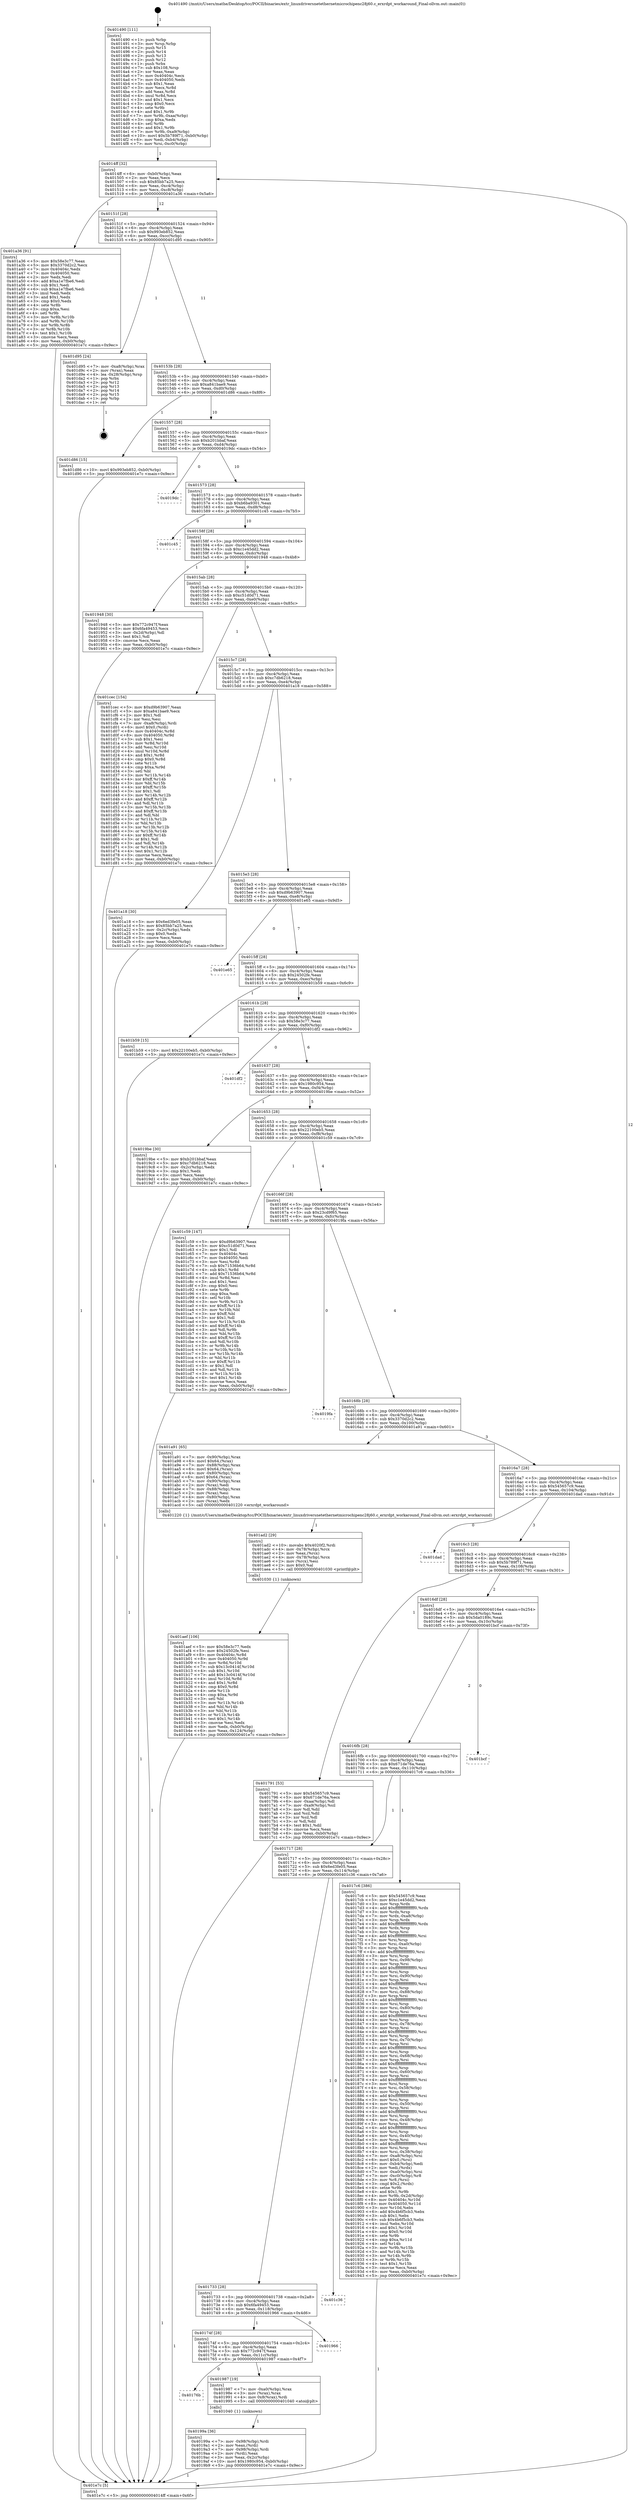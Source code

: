 digraph "0x401490" {
  label = "0x401490 (/mnt/c/Users/mathe/Desktop/tcc/POCII/binaries/extr_linuxdriversnetethernetmicrochipenc28j60.c_erxrdpt_workaround_Final-ollvm.out::main(0))"
  labelloc = "t"
  node[shape=record]

  Entry [label="",width=0.3,height=0.3,shape=circle,fillcolor=black,style=filled]
  "0x4014ff" [label="{
     0x4014ff [32]\l
     | [instrs]\l
     &nbsp;&nbsp;0x4014ff \<+6\>: mov -0xb0(%rbp),%eax\l
     &nbsp;&nbsp;0x401505 \<+2\>: mov %eax,%ecx\l
     &nbsp;&nbsp;0x401507 \<+6\>: sub $0x85bb7a25,%ecx\l
     &nbsp;&nbsp;0x40150d \<+6\>: mov %eax,-0xc4(%rbp)\l
     &nbsp;&nbsp;0x401513 \<+6\>: mov %ecx,-0xc8(%rbp)\l
     &nbsp;&nbsp;0x401519 \<+6\>: je 0000000000401a36 \<main+0x5a6\>\l
  }"]
  "0x401a36" [label="{
     0x401a36 [91]\l
     | [instrs]\l
     &nbsp;&nbsp;0x401a36 \<+5\>: mov $0x58e3c77,%eax\l
     &nbsp;&nbsp;0x401a3b \<+5\>: mov $0x3370d2c2,%ecx\l
     &nbsp;&nbsp;0x401a40 \<+7\>: mov 0x40404c,%edx\l
     &nbsp;&nbsp;0x401a47 \<+7\>: mov 0x404050,%esi\l
     &nbsp;&nbsp;0x401a4e \<+2\>: mov %edx,%edi\l
     &nbsp;&nbsp;0x401a50 \<+6\>: add $0xa1e7fbe6,%edi\l
     &nbsp;&nbsp;0x401a56 \<+3\>: sub $0x1,%edi\l
     &nbsp;&nbsp;0x401a59 \<+6\>: sub $0xa1e7fbe6,%edi\l
     &nbsp;&nbsp;0x401a5f \<+3\>: imul %edi,%edx\l
     &nbsp;&nbsp;0x401a62 \<+3\>: and $0x1,%edx\l
     &nbsp;&nbsp;0x401a65 \<+3\>: cmp $0x0,%edx\l
     &nbsp;&nbsp;0x401a68 \<+4\>: sete %r8b\l
     &nbsp;&nbsp;0x401a6c \<+3\>: cmp $0xa,%esi\l
     &nbsp;&nbsp;0x401a6f \<+4\>: setl %r9b\l
     &nbsp;&nbsp;0x401a73 \<+3\>: mov %r8b,%r10b\l
     &nbsp;&nbsp;0x401a76 \<+3\>: and %r9b,%r10b\l
     &nbsp;&nbsp;0x401a79 \<+3\>: xor %r9b,%r8b\l
     &nbsp;&nbsp;0x401a7c \<+3\>: or %r8b,%r10b\l
     &nbsp;&nbsp;0x401a7f \<+4\>: test $0x1,%r10b\l
     &nbsp;&nbsp;0x401a83 \<+3\>: cmovne %ecx,%eax\l
     &nbsp;&nbsp;0x401a86 \<+6\>: mov %eax,-0xb0(%rbp)\l
     &nbsp;&nbsp;0x401a8c \<+5\>: jmp 0000000000401e7c \<main+0x9ec\>\l
  }"]
  "0x40151f" [label="{
     0x40151f [28]\l
     | [instrs]\l
     &nbsp;&nbsp;0x40151f \<+5\>: jmp 0000000000401524 \<main+0x94\>\l
     &nbsp;&nbsp;0x401524 \<+6\>: mov -0xc4(%rbp),%eax\l
     &nbsp;&nbsp;0x40152a \<+5\>: sub $0x993eb852,%eax\l
     &nbsp;&nbsp;0x40152f \<+6\>: mov %eax,-0xcc(%rbp)\l
     &nbsp;&nbsp;0x401535 \<+6\>: je 0000000000401d95 \<main+0x905\>\l
  }"]
  Exit [label="",width=0.3,height=0.3,shape=circle,fillcolor=black,style=filled,peripheries=2]
  "0x401d95" [label="{
     0x401d95 [24]\l
     | [instrs]\l
     &nbsp;&nbsp;0x401d95 \<+7\>: mov -0xa8(%rbp),%rax\l
     &nbsp;&nbsp;0x401d9c \<+2\>: mov (%rax),%eax\l
     &nbsp;&nbsp;0x401d9e \<+4\>: lea -0x28(%rbp),%rsp\l
     &nbsp;&nbsp;0x401da2 \<+1\>: pop %rbx\l
     &nbsp;&nbsp;0x401da3 \<+2\>: pop %r12\l
     &nbsp;&nbsp;0x401da5 \<+2\>: pop %r13\l
     &nbsp;&nbsp;0x401da7 \<+2\>: pop %r14\l
     &nbsp;&nbsp;0x401da9 \<+2\>: pop %r15\l
     &nbsp;&nbsp;0x401dab \<+1\>: pop %rbp\l
     &nbsp;&nbsp;0x401dac \<+1\>: ret\l
  }"]
  "0x40153b" [label="{
     0x40153b [28]\l
     | [instrs]\l
     &nbsp;&nbsp;0x40153b \<+5\>: jmp 0000000000401540 \<main+0xb0\>\l
     &nbsp;&nbsp;0x401540 \<+6\>: mov -0xc4(%rbp),%eax\l
     &nbsp;&nbsp;0x401546 \<+5\>: sub $0xa841bae9,%eax\l
     &nbsp;&nbsp;0x40154b \<+6\>: mov %eax,-0xd0(%rbp)\l
     &nbsp;&nbsp;0x401551 \<+6\>: je 0000000000401d86 \<main+0x8f6\>\l
  }"]
  "0x401aef" [label="{
     0x401aef [106]\l
     | [instrs]\l
     &nbsp;&nbsp;0x401aef \<+5\>: mov $0x58e3c77,%edx\l
     &nbsp;&nbsp;0x401af4 \<+5\>: mov $0x24502fe,%esi\l
     &nbsp;&nbsp;0x401af9 \<+8\>: mov 0x40404c,%r8d\l
     &nbsp;&nbsp;0x401b01 \<+8\>: mov 0x404050,%r9d\l
     &nbsp;&nbsp;0x401b09 \<+3\>: mov %r8d,%r10d\l
     &nbsp;&nbsp;0x401b0c \<+7\>: sub $0x13c0414f,%r10d\l
     &nbsp;&nbsp;0x401b13 \<+4\>: sub $0x1,%r10d\l
     &nbsp;&nbsp;0x401b17 \<+7\>: add $0x13c0414f,%r10d\l
     &nbsp;&nbsp;0x401b1e \<+4\>: imul %r10d,%r8d\l
     &nbsp;&nbsp;0x401b22 \<+4\>: and $0x1,%r8d\l
     &nbsp;&nbsp;0x401b26 \<+4\>: cmp $0x0,%r8d\l
     &nbsp;&nbsp;0x401b2a \<+4\>: sete %r11b\l
     &nbsp;&nbsp;0x401b2e \<+4\>: cmp $0xa,%r9d\l
     &nbsp;&nbsp;0x401b32 \<+3\>: setl %bl\l
     &nbsp;&nbsp;0x401b35 \<+3\>: mov %r11b,%r14b\l
     &nbsp;&nbsp;0x401b38 \<+3\>: and %bl,%r14b\l
     &nbsp;&nbsp;0x401b3b \<+3\>: xor %bl,%r11b\l
     &nbsp;&nbsp;0x401b3e \<+3\>: or %r11b,%r14b\l
     &nbsp;&nbsp;0x401b41 \<+4\>: test $0x1,%r14b\l
     &nbsp;&nbsp;0x401b45 \<+3\>: cmovne %esi,%edx\l
     &nbsp;&nbsp;0x401b48 \<+6\>: mov %edx,-0xb0(%rbp)\l
     &nbsp;&nbsp;0x401b4e \<+6\>: mov %eax,-0x124(%rbp)\l
     &nbsp;&nbsp;0x401b54 \<+5\>: jmp 0000000000401e7c \<main+0x9ec\>\l
  }"]
  "0x401d86" [label="{
     0x401d86 [15]\l
     | [instrs]\l
     &nbsp;&nbsp;0x401d86 \<+10\>: movl $0x993eb852,-0xb0(%rbp)\l
     &nbsp;&nbsp;0x401d90 \<+5\>: jmp 0000000000401e7c \<main+0x9ec\>\l
  }"]
  "0x401557" [label="{
     0x401557 [28]\l
     | [instrs]\l
     &nbsp;&nbsp;0x401557 \<+5\>: jmp 000000000040155c \<main+0xcc\>\l
     &nbsp;&nbsp;0x40155c \<+6\>: mov -0xc4(%rbp),%eax\l
     &nbsp;&nbsp;0x401562 \<+5\>: sub $0xb201bbaf,%eax\l
     &nbsp;&nbsp;0x401567 \<+6\>: mov %eax,-0xd4(%rbp)\l
     &nbsp;&nbsp;0x40156d \<+6\>: je 00000000004019dc \<main+0x54c\>\l
  }"]
  "0x401ad2" [label="{
     0x401ad2 [29]\l
     | [instrs]\l
     &nbsp;&nbsp;0x401ad2 \<+10\>: movabs $0x4020f2,%rdi\l
     &nbsp;&nbsp;0x401adc \<+4\>: mov -0x78(%rbp),%rcx\l
     &nbsp;&nbsp;0x401ae0 \<+2\>: mov %eax,(%rcx)\l
     &nbsp;&nbsp;0x401ae2 \<+4\>: mov -0x78(%rbp),%rcx\l
     &nbsp;&nbsp;0x401ae6 \<+2\>: mov (%rcx),%esi\l
     &nbsp;&nbsp;0x401ae8 \<+2\>: mov $0x0,%al\l
     &nbsp;&nbsp;0x401aea \<+5\>: call 0000000000401030 \<printf@plt\>\l
     | [calls]\l
     &nbsp;&nbsp;0x401030 \{1\} (unknown)\l
  }"]
  "0x4019dc" [label="{
     0x4019dc\l
  }", style=dashed]
  "0x401573" [label="{
     0x401573 [28]\l
     | [instrs]\l
     &nbsp;&nbsp;0x401573 \<+5\>: jmp 0000000000401578 \<main+0xe8\>\l
     &nbsp;&nbsp;0x401578 \<+6\>: mov -0xc4(%rbp),%eax\l
     &nbsp;&nbsp;0x40157e \<+5\>: sub $0xb6ba9301,%eax\l
     &nbsp;&nbsp;0x401583 \<+6\>: mov %eax,-0xd8(%rbp)\l
     &nbsp;&nbsp;0x401589 \<+6\>: je 0000000000401c45 \<main+0x7b5\>\l
  }"]
  "0x40199a" [label="{
     0x40199a [36]\l
     | [instrs]\l
     &nbsp;&nbsp;0x40199a \<+7\>: mov -0x98(%rbp),%rdi\l
     &nbsp;&nbsp;0x4019a1 \<+2\>: mov %eax,(%rdi)\l
     &nbsp;&nbsp;0x4019a3 \<+7\>: mov -0x98(%rbp),%rdi\l
     &nbsp;&nbsp;0x4019aa \<+2\>: mov (%rdi),%eax\l
     &nbsp;&nbsp;0x4019ac \<+3\>: mov %eax,-0x2c(%rbp)\l
     &nbsp;&nbsp;0x4019af \<+10\>: movl $0x1980c954,-0xb0(%rbp)\l
     &nbsp;&nbsp;0x4019b9 \<+5\>: jmp 0000000000401e7c \<main+0x9ec\>\l
  }"]
  "0x401c45" [label="{
     0x401c45\l
  }", style=dashed]
  "0x40158f" [label="{
     0x40158f [28]\l
     | [instrs]\l
     &nbsp;&nbsp;0x40158f \<+5\>: jmp 0000000000401594 \<main+0x104\>\l
     &nbsp;&nbsp;0x401594 \<+6\>: mov -0xc4(%rbp),%eax\l
     &nbsp;&nbsp;0x40159a \<+5\>: sub $0xc1e45dd2,%eax\l
     &nbsp;&nbsp;0x40159f \<+6\>: mov %eax,-0xdc(%rbp)\l
     &nbsp;&nbsp;0x4015a5 \<+6\>: je 0000000000401948 \<main+0x4b8\>\l
  }"]
  "0x40176b" [label="{
     0x40176b\l
  }", style=dashed]
  "0x401948" [label="{
     0x401948 [30]\l
     | [instrs]\l
     &nbsp;&nbsp;0x401948 \<+5\>: mov $0x772c947f,%eax\l
     &nbsp;&nbsp;0x40194d \<+5\>: mov $0x6fa49453,%ecx\l
     &nbsp;&nbsp;0x401952 \<+3\>: mov -0x2d(%rbp),%dl\l
     &nbsp;&nbsp;0x401955 \<+3\>: test $0x1,%dl\l
     &nbsp;&nbsp;0x401958 \<+3\>: cmovne %ecx,%eax\l
     &nbsp;&nbsp;0x40195b \<+6\>: mov %eax,-0xb0(%rbp)\l
     &nbsp;&nbsp;0x401961 \<+5\>: jmp 0000000000401e7c \<main+0x9ec\>\l
  }"]
  "0x4015ab" [label="{
     0x4015ab [28]\l
     | [instrs]\l
     &nbsp;&nbsp;0x4015ab \<+5\>: jmp 00000000004015b0 \<main+0x120\>\l
     &nbsp;&nbsp;0x4015b0 \<+6\>: mov -0xc4(%rbp),%eax\l
     &nbsp;&nbsp;0x4015b6 \<+5\>: sub $0xc51d0d71,%eax\l
     &nbsp;&nbsp;0x4015bb \<+6\>: mov %eax,-0xe0(%rbp)\l
     &nbsp;&nbsp;0x4015c1 \<+6\>: je 0000000000401cec \<main+0x85c\>\l
  }"]
  "0x401987" [label="{
     0x401987 [19]\l
     | [instrs]\l
     &nbsp;&nbsp;0x401987 \<+7\>: mov -0xa0(%rbp),%rax\l
     &nbsp;&nbsp;0x40198e \<+3\>: mov (%rax),%rax\l
     &nbsp;&nbsp;0x401991 \<+4\>: mov 0x8(%rax),%rdi\l
     &nbsp;&nbsp;0x401995 \<+5\>: call 0000000000401040 \<atoi@plt\>\l
     | [calls]\l
     &nbsp;&nbsp;0x401040 \{1\} (unknown)\l
  }"]
  "0x401cec" [label="{
     0x401cec [154]\l
     | [instrs]\l
     &nbsp;&nbsp;0x401cec \<+5\>: mov $0xd9b63907,%eax\l
     &nbsp;&nbsp;0x401cf1 \<+5\>: mov $0xa841bae9,%ecx\l
     &nbsp;&nbsp;0x401cf6 \<+2\>: mov $0x1,%dl\l
     &nbsp;&nbsp;0x401cf8 \<+2\>: xor %esi,%esi\l
     &nbsp;&nbsp;0x401cfa \<+7\>: mov -0xa8(%rbp),%rdi\l
     &nbsp;&nbsp;0x401d01 \<+6\>: movl $0x0,(%rdi)\l
     &nbsp;&nbsp;0x401d07 \<+8\>: mov 0x40404c,%r8d\l
     &nbsp;&nbsp;0x401d0f \<+8\>: mov 0x404050,%r9d\l
     &nbsp;&nbsp;0x401d17 \<+3\>: sub $0x1,%esi\l
     &nbsp;&nbsp;0x401d1a \<+3\>: mov %r8d,%r10d\l
     &nbsp;&nbsp;0x401d1d \<+3\>: add %esi,%r10d\l
     &nbsp;&nbsp;0x401d20 \<+4\>: imul %r10d,%r8d\l
     &nbsp;&nbsp;0x401d24 \<+4\>: and $0x1,%r8d\l
     &nbsp;&nbsp;0x401d28 \<+4\>: cmp $0x0,%r8d\l
     &nbsp;&nbsp;0x401d2c \<+4\>: sete %r11b\l
     &nbsp;&nbsp;0x401d30 \<+4\>: cmp $0xa,%r9d\l
     &nbsp;&nbsp;0x401d34 \<+3\>: setl %bl\l
     &nbsp;&nbsp;0x401d37 \<+3\>: mov %r11b,%r14b\l
     &nbsp;&nbsp;0x401d3a \<+4\>: xor $0xff,%r14b\l
     &nbsp;&nbsp;0x401d3e \<+3\>: mov %bl,%r15b\l
     &nbsp;&nbsp;0x401d41 \<+4\>: xor $0xff,%r15b\l
     &nbsp;&nbsp;0x401d45 \<+3\>: xor $0x1,%dl\l
     &nbsp;&nbsp;0x401d48 \<+3\>: mov %r14b,%r12b\l
     &nbsp;&nbsp;0x401d4b \<+4\>: and $0xff,%r12b\l
     &nbsp;&nbsp;0x401d4f \<+3\>: and %dl,%r11b\l
     &nbsp;&nbsp;0x401d52 \<+3\>: mov %r15b,%r13b\l
     &nbsp;&nbsp;0x401d55 \<+4\>: and $0xff,%r13b\l
     &nbsp;&nbsp;0x401d59 \<+2\>: and %dl,%bl\l
     &nbsp;&nbsp;0x401d5b \<+3\>: or %r11b,%r12b\l
     &nbsp;&nbsp;0x401d5e \<+3\>: or %bl,%r13b\l
     &nbsp;&nbsp;0x401d61 \<+3\>: xor %r13b,%r12b\l
     &nbsp;&nbsp;0x401d64 \<+3\>: or %r15b,%r14b\l
     &nbsp;&nbsp;0x401d67 \<+4\>: xor $0xff,%r14b\l
     &nbsp;&nbsp;0x401d6b \<+3\>: or $0x1,%dl\l
     &nbsp;&nbsp;0x401d6e \<+3\>: and %dl,%r14b\l
     &nbsp;&nbsp;0x401d71 \<+3\>: or %r14b,%r12b\l
     &nbsp;&nbsp;0x401d74 \<+4\>: test $0x1,%r12b\l
     &nbsp;&nbsp;0x401d78 \<+3\>: cmovne %ecx,%eax\l
     &nbsp;&nbsp;0x401d7b \<+6\>: mov %eax,-0xb0(%rbp)\l
     &nbsp;&nbsp;0x401d81 \<+5\>: jmp 0000000000401e7c \<main+0x9ec\>\l
  }"]
  "0x4015c7" [label="{
     0x4015c7 [28]\l
     | [instrs]\l
     &nbsp;&nbsp;0x4015c7 \<+5\>: jmp 00000000004015cc \<main+0x13c\>\l
     &nbsp;&nbsp;0x4015cc \<+6\>: mov -0xc4(%rbp),%eax\l
     &nbsp;&nbsp;0x4015d2 \<+5\>: sub $0xc7db6218,%eax\l
     &nbsp;&nbsp;0x4015d7 \<+6\>: mov %eax,-0xe4(%rbp)\l
     &nbsp;&nbsp;0x4015dd \<+6\>: je 0000000000401a18 \<main+0x588\>\l
  }"]
  "0x40174f" [label="{
     0x40174f [28]\l
     | [instrs]\l
     &nbsp;&nbsp;0x40174f \<+5\>: jmp 0000000000401754 \<main+0x2c4\>\l
     &nbsp;&nbsp;0x401754 \<+6\>: mov -0xc4(%rbp),%eax\l
     &nbsp;&nbsp;0x40175a \<+5\>: sub $0x772c947f,%eax\l
     &nbsp;&nbsp;0x40175f \<+6\>: mov %eax,-0x11c(%rbp)\l
     &nbsp;&nbsp;0x401765 \<+6\>: je 0000000000401987 \<main+0x4f7\>\l
  }"]
  "0x401a18" [label="{
     0x401a18 [30]\l
     | [instrs]\l
     &nbsp;&nbsp;0x401a18 \<+5\>: mov $0x6ed3fe05,%eax\l
     &nbsp;&nbsp;0x401a1d \<+5\>: mov $0x85bb7a25,%ecx\l
     &nbsp;&nbsp;0x401a22 \<+3\>: mov -0x2c(%rbp),%edx\l
     &nbsp;&nbsp;0x401a25 \<+3\>: cmp $0x0,%edx\l
     &nbsp;&nbsp;0x401a28 \<+3\>: cmove %ecx,%eax\l
     &nbsp;&nbsp;0x401a2b \<+6\>: mov %eax,-0xb0(%rbp)\l
     &nbsp;&nbsp;0x401a31 \<+5\>: jmp 0000000000401e7c \<main+0x9ec\>\l
  }"]
  "0x4015e3" [label="{
     0x4015e3 [28]\l
     | [instrs]\l
     &nbsp;&nbsp;0x4015e3 \<+5\>: jmp 00000000004015e8 \<main+0x158\>\l
     &nbsp;&nbsp;0x4015e8 \<+6\>: mov -0xc4(%rbp),%eax\l
     &nbsp;&nbsp;0x4015ee \<+5\>: sub $0xd9b63907,%eax\l
     &nbsp;&nbsp;0x4015f3 \<+6\>: mov %eax,-0xe8(%rbp)\l
     &nbsp;&nbsp;0x4015f9 \<+6\>: je 0000000000401e65 \<main+0x9d5\>\l
  }"]
  "0x401966" [label="{
     0x401966\l
  }", style=dashed]
  "0x401e65" [label="{
     0x401e65\l
  }", style=dashed]
  "0x4015ff" [label="{
     0x4015ff [28]\l
     | [instrs]\l
     &nbsp;&nbsp;0x4015ff \<+5\>: jmp 0000000000401604 \<main+0x174\>\l
     &nbsp;&nbsp;0x401604 \<+6\>: mov -0xc4(%rbp),%eax\l
     &nbsp;&nbsp;0x40160a \<+5\>: sub $0x24502fe,%eax\l
     &nbsp;&nbsp;0x40160f \<+6\>: mov %eax,-0xec(%rbp)\l
     &nbsp;&nbsp;0x401615 \<+6\>: je 0000000000401b59 \<main+0x6c9\>\l
  }"]
  "0x401733" [label="{
     0x401733 [28]\l
     | [instrs]\l
     &nbsp;&nbsp;0x401733 \<+5\>: jmp 0000000000401738 \<main+0x2a8\>\l
     &nbsp;&nbsp;0x401738 \<+6\>: mov -0xc4(%rbp),%eax\l
     &nbsp;&nbsp;0x40173e \<+5\>: sub $0x6fa49453,%eax\l
     &nbsp;&nbsp;0x401743 \<+6\>: mov %eax,-0x118(%rbp)\l
     &nbsp;&nbsp;0x401749 \<+6\>: je 0000000000401966 \<main+0x4d6\>\l
  }"]
  "0x401b59" [label="{
     0x401b59 [15]\l
     | [instrs]\l
     &nbsp;&nbsp;0x401b59 \<+10\>: movl $0x22100eb5,-0xb0(%rbp)\l
     &nbsp;&nbsp;0x401b63 \<+5\>: jmp 0000000000401e7c \<main+0x9ec\>\l
  }"]
  "0x40161b" [label="{
     0x40161b [28]\l
     | [instrs]\l
     &nbsp;&nbsp;0x40161b \<+5\>: jmp 0000000000401620 \<main+0x190\>\l
     &nbsp;&nbsp;0x401620 \<+6\>: mov -0xc4(%rbp),%eax\l
     &nbsp;&nbsp;0x401626 \<+5\>: sub $0x58e3c77,%eax\l
     &nbsp;&nbsp;0x40162b \<+6\>: mov %eax,-0xf0(%rbp)\l
     &nbsp;&nbsp;0x401631 \<+6\>: je 0000000000401df2 \<main+0x962\>\l
  }"]
  "0x401c36" [label="{
     0x401c36\l
  }", style=dashed]
  "0x401df2" [label="{
     0x401df2\l
  }", style=dashed]
  "0x401637" [label="{
     0x401637 [28]\l
     | [instrs]\l
     &nbsp;&nbsp;0x401637 \<+5\>: jmp 000000000040163c \<main+0x1ac\>\l
     &nbsp;&nbsp;0x40163c \<+6\>: mov -0xc4(%rbp),%eax\l
     &nbsp;&nbsp;0x401642 \<+5\>: sub $0x1980c954,%eax\l
     &nbsp;&nbsp;0x401647 \<+6\>: mov %eax,-0xf4(%rbp)\l
     &nbsp;&nbsp;0x40164d \<+6\>: je 00000000004019be \<main+0x52e\>\l
  }"]
  "0x401717" [label="{
     0x401717 [28]\l
     | [instrs]\l
     &nbsp;&nbsp;0x401717 \<+5\>: jmp 000000000040171c \<main+0x28c\>\l
     &nbsp;&nbsp;0x40171c \<+6\>: mov -0xc4(%rbp),%eax\l
     &nbsp;&nbsp;0x401722 \<+5\>: sub $0x6ed3fe05,%eax\l
     &nbsp;&nbsp;0x401727 \<+6\>: mov %eax,-0x114(%rbp)\l
     &nbsp;&nbsp;0x40172d \<+6\>: je 0000000000401c36 \<main+0x7a6\>\l
  }"]
  "0x4019be" [label="{
     0x4019be [30]\l
     | [instrs]\l
     &nbsp;&nbsp;0x4019be \<+5\>: mov $0xb201bbaf,%eax\l
     &nbsp;&nbsp;0x4019c3 \<+5\>: mov $0xc7db6218,%ecx\l
     &nbsp;&nbsp;0x4019c8 \<+3\>: mov -0x2c(%rbp),%edx\l
     &nbsp;&nbsp;0x4019cb \<+3\>: cmp $0x1,%edx\l
     &nbsp;&nbsp;0x4019ce \<+3\>: cmovl %ecx,%eax\l
     &nbsp;&nbsp;0x4019d1 \<+6\>: mov %eax,-0xb0(%rbp)\l
     &nbsp;&nbsp;0x4019d7 \<+5\>: jmp 0000000000401e7c \<main+0x9ec\>\l
  }"]
  "0x401653" [label="{
     0x401653 [28]\l
     | [instrs]\l
     &nbsp;&nbsp;0x401653 \<+5\>: jmp 0000000000401658 \<main+0x1c8\>\l
     &nbsp;&nbsp;0x401658 \<+6\>: mov -0xc4(%rbp),%eax\l
     &nbsp;&nbsp;0x40165e \<+5\>: sub $0x22100eb5,%eax\l
     &nbsp;&nbsp;0x401663 \<+6\>: mov %eax,-0xf8(%rbp)\l
     &nbsp;&nbsp;0x401669 \<+6\>: je 0000000000401c59 \<main+0x7c9\>\l
  }"]
  "0x4017c6" [label="{
     0x4017c6 [386]\l
     | [instrs]\l
     &nbsp;&nbsp;0x4017c6 \<+5\>: mov $0x545657c9,%eax\l
     &nbsp;&nbsp;0x4017cb \<+5\>: mov $0xc1e45dd2,%ecx\l
     &nbsp;&nbsp;0x4017d0 \<+3\>: mov %rsp,%rdx\l
     &nbsp;&nbsp;0x4017d3 \<+4\>: add $0xfffffffffffffff0,%rdx\l
     &nbsp;&nbsp;0x4017d7 \<+3\>: mov %rdx,%rsp\l
     &nbsp;&nbsp;0x4017da \<+7\>: mov %rdx,-0xa8(%rbp)\l
     &nbsp;&nbsp;0x4017e1 \<+3\>: mov %rsp,%rdx\l
     &nbsp;&nbsp;0x4017e4 \<+4\>: add $0xfffffffffffffff0,%rdx\l
     &nbsp;&nbsp;0x4017e8 \<+3\>: mov %rdx,%rsp\l
     &nbsp;&nbsp;0x4017eb \<+3\>: mov %rsp,%rsi\l
     &nbsp;&nbsp;0x4017ee \<+4\>: add $0xfffffffffffffff0,%rsi\l
     &nbsp;&nbsp;0x4017f2 \<+3\>: mov %rsi,%rsp\l
     &nbsp;&nbsp;0x4017f5 \<+7\>: mov %rsi,-0xa0(%rbp)\l
     &nbsp;&nbsp;0x4017fc \<+3\>: mov %rsp,%rsi\l
     &nbsp;&nbsp;0x4017ff \<+4\>: add $0xfffffffffffffff0,%rsi\l
     &nbsp;&nbsp;0x401803 \<+3\>: mov %rsi,%rsp\l
     &nbsp;&nbsp;0x401806 \<+7\>: mov %rsi,-0x98(%rbp)\l
     &nbsp;&nbsp;0x40180d \<+3\>: mov %rsp,%rsi\l
     &nbsp;&nbsp;0x401810 \<+4\>: add $0xfffffffffffffff0,%rsi\l
     &nbsp;&nbsp;0x401814 \<+3\>: mov %rsi,%rsp\l
     &nbsp;&nbsp;0x401817 \<+7\>: mov %rsi,-0x90(%rbp)\l
     &nbsp;&nbsp;0x40181e \<+3\>: mov %rsp,%rsi\l
     &nbsp;&nbsp;0x401821 \<+4\>: add $0xfffffffffffffff0,%rsi\l
     &nbsp;&nbsp;0x401825 \<+3\>: mov %rsi,%rsp\l
     &nbsp;&nbsp;0x401828 \<+7\>: mov %rsi,-0x88(%rbp)\l
     &nbsp;&nbsp;0x40182f \<+3\>: mov %rsp,%rsi\l
     &nbsp;&nbsp;0x401832 \<+4\>: add $0xfffffffffffffff0,%rsi\l
     &nbsp;&nbsp;0x401836 \<+3\>: mov %rsi,%rsp\l
     &nbsp;&nbsp;0x401839 \<+4\>: mov %rsi,-0x80(%rbp)\l
     &nbsp;&nbsp;0x40183d \<+3\>: mov %rsp,%rsi\l
     &nbsp;&nbsp;0x401840 \<+4\>: add $0xfffffffffffffff0,%rsi\l
     &nbsp;&nbsp;0x401844 \<+3\>: mov %rsi,%rsp\l
     &nbsp;&nbsp;0x401847 \<+4\>: mov %rsi,-0x78(%rbp)\l
     &nbsp;&nbsp;0x40184b \<+3\>: mov %rsp,%rsi\l
     &nbsp;&nbsp;0x40184e \<+4\>: add $0xfffffffffffffff0,%rsi\l
     &nbsp;&nbsp;0x401852 \<+3\>: mov %rsi,%rsp\l
     &nbsp;&nbsp;0x401855 \<+4\>: mov %rsi,-0x70(%rbp)\l
     &nbsp;&nbsp;0x401859 \<+3\>: mov %rsp,%rsi\l
     &nbsp;&nbsp;0x40185c \<+4\>: add $0xfffffffffffffff0,%rsi\l
     &nbsp;&nbsp;0x401860 \<+3\>: mov %rsi,%rsp\l
     &nbsp;&nbsp;0x401863 \<+4\>: mov %rsi,-0x68(%rbp)\l
     &nbsp;&nbsp;0x401867 \<+3\>: mov %rsp,%rsi\l
     &nbsp;&nbsp;0x40186a \<+4\>: add $0xfffffffffffffff0,%rsi\l
     &nbsp;&nbsp;0x40186e \<+3\>: mov %rsi,%rsp\l
     &nbsp;&nbsp;0x401871 \<+4\>: mov %rsi,-0x60(%rbp)\l
     &nbsp;&nbsp;0x401875 \<+3\>: mov %rsp,%rsi\l
     &nbsp;&nbsp;0x401878 \<+4\>: add $0xfffffffffffffff0,%rsi\l
     &nbsp;&nbsp;0x40187c \<+3\>: mov %rsi,%rsp\l
     &nbsp;&nbsp;0x40187f \<+4\>: mov %rsi,-0x58(%rbp)\l
     &nbsp;&nbsp;0x401883 \<+3\>: mov %rsp,%rsi\l
     &nbsp;&nbsp;0x401886 \<+4\>: add $0xfffffffffffffff0,%rsi\l
     &nbsp;&nbsp;0x40188a \<+3\>: mov %rsi,%rsp\l
     &nbsp;&nbsp;0x40188d \<+4\>: mov %rsi,-0x50(%rbp)\l
     &nbsp;&nbsp;0x401891 \<+3\>: mov %rsp,%rsi\l
     &nbsp;&nbsp;0x401894 \<+4\>: add $0xfffffffffffffff0,%rsi\l
     &nbsp;&nbsp;0x401898 \<+3\>: mov %rsi,%rsp\l
     &nbsp;&nbsp;0x40189b \<+4\>: mov %rsi,-0x48(%rbp)\l
     &nbsp;&nbsp;0x40189f \<+3\>: mov %rsp,%rsi\l
     &nbsp;&nbsp;0x4018a2 \<+4\>: add $0xfffffffffffffff0,%rsi\l
     &nbsp;&nbsp;0x4018a6 \<+3\>: mov %rsi,%rsp\l
     &nbsp;&nbsp;0x4018a9 \<+4\>: mov %rsi,-0x40(%rbp)\l
     &nbsp;&nbsp;0x4018ad \<+3\>: mov %rsp,%rsi\l
     &nbsp;&nbsp;0x4018b0 \<+4\>: add $0xfffffffffffffff0,%rsi\l
     &nbsp;&nbsp;0x4018b4 \<+3\>: mov %rsi,%rsp\l
     &nbsp;&nbsp;0x4018b7 \<+4\>: mov %rsi,-0x38(%rbp)\l
     &nbsp;&nbsp;0x4018bb \<+7\>: mov -0xa8(%rbp),%rsi\l
     &nbsp;&nbsp;0x4018c2 \<+6\>: movl $0x0,(%rsi)\l
     &nbsp;&nbsp;0x4018c8 \<+6\>: mov -0xb4(%rbp),%edi\l
     &nbsp;&nbsp;0x4018ce \<+2\>: mov %edi,(%rdx)\l
     &nbsp;&nbsp;0x4018d0 \<+7\>: mov -0xa0(%rbp),%rsi\l
     &nbsp;&nbsp;0x4018d7 \<+7\>: mov -0xc0(%rbp),%r8\l
     &nbsp;&nbsp;0x4018de \<+3\>: mov %r8,(%rsi)\l
     &nbsp;&nbsp;0x4018e1 \<+3\>: cmpl $0x2,(%rdx)\l
     &nbsp;&nbsp;0x4018e4 \<+4\>: setne %r9b\l
     &nbsp;&nbsp;0x4018e8 \<+4\>: and $0x1,%r9b\l
     &nbsp;&nbsp;0x4018ec \<+4\>: mov %r9b,-0x2d(%rbp)\l
     &nbsp;&nbsp;0x4018f0 \<+8\>: mov 0x40404c,%r10d\l
     &nbsp;&nbsp;0x4018f8 \<+8\>: mov 0x404050,%r11d\l
     &nbsp;&nbsp;0x401900 \<+3\>: mov %r10d,%ebx\l
     &nbsp;&nbsp;0x401903 \<+6\>: add $0x4b6f5cb3,%ebx\l
     &nbsp;&nbsp;0x401909 \<+3\>: sub $0x1,%ebx\l
     &nbsp;&nbsp;0x40190c \<+6\>: sub $0x4b6f5cb3,%ebx\l
     &nbsp;&nbsp;0x401912 \<+4\>: imul %ebx,%r10d\l
     &nbsp;&nbsp;0x401916 \<+4\>: and $0x1,%r10d\l
     &nbsp;&nbsp;0x40191a \<+4\>: cmp $0x0,%r10d\l
     &nbsp;&nbsp;0x40191e \<+4\>: sete %r9b\l
     &nbsp;&nbsp;0x401922 \<+4\>: cmp $0xa,%r11d\l
     &nbsp;&nbsp;0x401926 \<+4\>: setl %r14b\l
     &nbsp;&nbsp;0x40192a \<+3\>: mov %r9b,%r15b\l
     &nbsp;&nbsp;0x40192d \<+3\>: and %r14b,%r15b\l
     &nbsp;&nbsp;0x401930 \<+3\>: xor %r14b,%r9b\l
     &nbsp;&nbsp;0x401933 \<+3\>: or %r9b,%r15b\l
     &nbsp;&nbsp;0x401936 \<+4\>: test $0x1,%r15b\l
     &nbsp;&nbsp;0x40193a \<+3\>: cmovne %ecx,%eax\l
     &nbsp;&nbsp;0x40193d \<+6\>: mov %eax,-0xb0(%rbp)\l
     &nbsp;&nbsp;0x401943 \<+5\>: jmp 0000000000401e7c \<main+0x9ec\>\l
  }"]
  "0x401c59" [label="{
     0x401c59 [147]\l
     | [instrs]\l
     &nbsp;&nbsp;0x401c59 \<+5\>: mov $0xd9b63907,%eax\l
     &nbsp;&nbsp;0x401c5e \<+5\>: mov $0xc51d0d71,%ecx\l
     &nbsp;&nbsp;0x401c63 \<+2\>: mov $0x1,%dl\l
     &nbsp;&nbsp;0x401c65 \<+7\>: mov 0x40404c,%esi\l
     &nbsp;&nbsp;0x401c6c \<+7\>: mov 0x404050,%edi\l
     &nbsp;&nbsp;0x401c73 \<+3\>: mov %esi,%r8d\l
     &nbsp;&nbsp;0x401c76 \<+7\>: sub $0x71536b64,%r8d\l
     &nbsp;&nbsp;0x401c7d \<+4\>: sub $0x1,%r8d\l
     &nbsp;&nbsp;0x401c81 \<+7\>: add $0x71536b64,%r8d\l
     &nbsp;&nbsp;0x401c88 \<+4\>: imul %r8d,%esi\l
     &nbsp;&nbsp;0x401c8c \<+3\>: and $0x1,%esi\l
     &nbsp;&nbsp;0x401c8f \<+3\>: cmp $0x0,%esi\l
     &nbsp;&nbsp;0x401c92 \<+4\>: sete %r9b\l
     &nbsp;&nbsp;0x401c96 \<+3\>: cmp $0xa,%edi\l
     &nbsp;&nbsp;0x401c99 \<+4\>: setl %r10b\l
     &nbsp;&nbsp;0x401c9d \<+3\>: mov %r9b,%r11b\l
     &nbsp;&nbsp;0x401ca0 \<+4\>: xor $0xff,%r11b\l
     &nbsp;&nbsp;0x401ca4 \<+3\>: mov %r10b,%bl\l
     &nbsp;&nbsp;0x401ca7 \<+3\>: xor $0xff,%bl\l
     &nbsp;&nbsp;0x401caa \<+3\>: xor $0x1,%dl\l
     &nbsp;&nbsp;0x401cad \<+3\>: mov %r11b,%r14b\l
     &nbsp;&nbsp;0x401cb0 \<+4\>: and $0xff,%r14b\l
     &nbsp;&nbsp;0x401cb4 \<+3\>: and %dl,%r9b\l
     &nbsp;&nbsp;0x401cb7 \<+3\>: mov %bl,%r15b\l
     &nbsp;&nbsp;0x401cba \<+4\>: and $0xff,%r15b\l
     &nbsp;&nbsp;0x401cbe \<+3\>: and %dl,%r10b\l
     &nbsp;&nbsp;0x401cc1 \<+3\>: or %r9b,%r14b\l
     &nbsp;&nbsp;0x401cc4 \<+3\>: or %r10b,%r15b\l
     &nbsp;&nbsp;0x401cc7 \<+3\>: xor %r15b,%r14b\l
     &nbsp;&nbsp;0x401cca \<+3\>: or %bl,%r11b\l
     &nbsp;&nbsp;0x401ccd \<+4\>: xor $0xff,%r11b\l
     &nbsp;&nbsp;0x401cd1 \<+3\>: or $0x1,%dl\l
     &nbsp;&nbsp;0x401cd4 \<+3\>: and %dl,%r11b\l
     &nbsp;&nbsp;0x401cd7 \<+3\>: or %r11b,%r14b\l
     &nbsp;&nbsp;0x401cda \<+4\>: test $0x1,%r14b\l
     &nbsp;&nbsp;0x401cde \<+3\>: cmovne %ecx,%eax\l
     &nbsp;&nbsp;0x401ce1 \<+6\>: mov %eax,-0xb0(%rbp)\l
     &nbsp;&nbsp;0x401ce7 \<+5\>: jmp 0000000000401e7c \<main+0x9ec\>\l
  }"]
  "0x40166f" [label="{
     0x40166f [28]\l
     | [instrs]\l
     &nbsp;&nbsp;0x40166f \<+5\>: jmp 0000000000401674 \<main+0x1e4\>\l
     &nbsp;&nbsp;0x401674 \<+6\>: mov -0xc4(%rbp),%eax\l
     &nbsp;&nbsp;0x40167a \<+5\>: sub $0x23cd9f65,%eax\l
     &nbsp;&nbsp;0x40167f \<+6\>: mov %eax,-0xfc(%rbp)\l
     &nbsp;&nbsp;0x401685 \<+6\>: je 00000000004019fa \<main+0x56a\>\l
  }"]
  "0x4016fb" [label="{
     0x4016fb [28]\l
     | [instrs]\l
     &nbsp;&nbsp;0x4016fb \<+5\>: jmp 0000000000401700 \<main+0x270\>\l
     &nbsp;&nbsp;0x401700 \<+6\>: mov -0xc4(%rbp),%eax\l
     &nbsp;&nbsp;0x401706 \<+5\>: sub $0x671de76a,%eax\l
     &nbsp;&nbsp;0x40170b \<+6\>: mov %eax,-0x110(%rbp)\l
     &nbsp;&nbsp;0x401711 \<+6\>: je 00000000004017c6 \<main+0x336\>\l
  }"]
  "0x4019fa" [label="{
     0x4019fa\l
  }", style=dashed]
  "0x40168b" [label="{
     0x40168b [28]\l
     | [instrs]\l
     &nbsp;&nbsp;0x40168b \<+5\>: jmp 0000000000401690 \<main+0x200\>\l
     &nbsp;&nbsp;0x401690 \<+6\>: mov -0xc4(%rbp),%eax\l
     &nbsp;&nbsp;0x401696 \<+5\>: sub $0x3370d2c2,%eax\l
     &nbsp;&nbsp;0x40169b \<+6\>: mov %eax,-0x100(%rbp)\l
     &nbsp;&nbsp;0x4016a1 \<+6\>: je 0000000000401a91 \<main+0x601\>\l
  }"]
  "0x401bcf" [label="{
     0x401bcf\l
  }", style=dashed]
  "0x401a91" [label="{
     0x401a91 [65]\l
     | [instrs]\l
     &nbsp;&nbsp;0x401a91 \<+7\>: mov -0x90(%rbp),%rax\l
     &nbsp;&nbsp;0x401a98 \<+6\>: movl $0x64,(%rax)\l
     &nbsp;&nbsp;0x401a9e \<+7\>: mov -0x88(%rbp),%rax\l
     &nbsp;&nbsp;0x401aa5 \<+6\>: movl $0x64,(%rax)\l
     &nbsp;&nbsp;0x401aab \<+4\>: mov -0x80(%rbp),%rax\l
     &nbsp;&nbsp;0x401aaf \<+6\>: movl $0x64,(%rax)\l
     &nbsp;&nbsp;0x401ab5 \<+7\>: mov -0x90(%rbp),%rax\l
     &nbsp;&nbsp;0x401abc \<+2\>: mov (%rax),%edi\l
     &nbsp;&nbsp;0x401abe \<+7\>: mov -0x88(%rbp),%rax\l
     &nbsp;&nbsp;0x401ac5 \<+2\>: mov (%rax),%esi\l
     &nbsp;&nbsp;0x401ac7 \<+4\>: mov -0x80(%rbp),%rax\l
     &nbsp;&nbsp;0x401acb \<+2\>: mov (%rax),%edx\l
     &nbsp;&nbsp;0x401acd \<+5\>: call 0000000000401220 \<erxrdpt_workaround\>\l
     | [calls]\l
     &nbsp;&nbsp;0x401220 \{1\} (/mnt/c/Users/mathe/Desktop/tcc/POCII/binaries/extr_linuxdriversnetethernetmicrochipenc28j60.c_erxrdpt_workaround_Final-ollvm.out::erxrdpt_workaround)\l
  }"]
  "0x4016a7" [label="{
     0x4016a7 [28]\l
     | [instrs]\l
     &nbsp;&nbsp;0x4016a7 \<+5\>: jmp 00000000004016ac \<main+0x21c\>\l
     &nbsp;&nbsp;0x4016ac \<+6\>: mov -0xc4(%rbp),%eax\l
     &nbsp;&nbsp;0x4016b2 \<+5\>: sub $0x545657c9,%eax\l
     &nbsp;&nbsp;0x4016b7 \<+6\>: mov %eax,-0x104(%rbp)\l
     &nbsp;&nbsp;0x4016bd \<+6\>: je 0000000000401dad \<main+0x91d\>\l
  }"]
  "0x401490" [label="{
     0x401490 [111]\l
     | [instrs]\l
     &nbsp;&nbsp;0x401490 \<+1\>: push %rbp\l
     &nbsp;&nbsp;0x401491 \<+3\>: mov %rsp,%rbp\l
     &nbsp;&nbsp;0x401494 \<+2\>: push %r15\l
     &nbsp;&nbsp;0x401496 \<+2\>: push %r14\l
     &nbsp;&nbsp;0x401498 \<+2\>: push %r13\l
     &nbsp;&nbsp;0x40149a \<+2\>: push %r12\l
     &nbsp;&nbsp;0x40149c \<+1\>: push %rbx\l
     &nbsp;&nbsp;0x40149d \<+7\>: sub $0x108,%rsp\l
     &nbsp;&nbsp;0x4014a4 \<+2\>: xor %eax,%eax\l
     &nbsp;&nbsp;0x4014a6 \<+7\>: mov 0x40404c,%ecx\l
     &nbsp;&nbsp;0x4014ad \<+7\>: mov 0x404050,%edx\l
     &nbsp;&nbsp;0x4014b4 \<+3\>: sub $0x1,%eax\l
     &nbsp;&nbsp;0x4014b7 \<+3\>: mov %ecx,%r8d\l
     &nbsp;&nbsp;0x4014ba \<+3\>: add %eax,%r8d\l
     &nbsp;&nbsp;0x4014bd \<+4\>: imul %r8d,%ecx\l
     &nbsp;&nbsp;0x4014c1 \<+3\>: and $0x1,%ecx\l
     &nbsp;&nbsp;0x4014c4 \<+3\>: cmp $0x0,%ecx\l
     &nbsp;&nbsp;0x4014c7 \<+4\>: sete %r9b\l
     &nbsp;&nbsp;0x4014cb \<+4\>: and $0x1,%r9b\l
     &nbsp;&nbsp;0x4014cf \<+7\>: mov %r9b,-0xaa(%rbp)\l
     &nbsp;&nbsp;0x4014d6 \<+3\>: cmp $0xa,%edx\l
     &nbsp;&nbsp;0x4014d9 \<+4\>: setl %r9b\l
     &nbsp;&nbsp;0x4014dd \<+4\>: and $0x1,%r9b\l
     &nbsp;&nbsp;0x4014e1 \<+7\>: mov %r9b,-0xa9(%rbp)\l
     &nbsp;&nbsp;0x4014e8 \<+10\>: movl $0x5b789f71,-0xb0(%rbp)\l
     &nbsp;&nbsp;0x4014f2 \<+6\>: mov %edi,-0xb4(%rbp)\l
     &nbsp;&nbsp;0x4014f8 \<+7\>: mov %rsi,-0xc0(%rbp)\l
  }"]
  "0x401dad" [label="{
     0x401dad\l
  }", style=dashed]
  "0x4016c3" [label="{
     0x4016c3 [28]\l
     | [instrs]\l
     &nbsp;&nbsp;0x4016c3 \<+5\>: jmp 00000000004016c8 \<main+0x238\>\l
     &nbsp;&nbsp;0x4016c8 \<+6\>: mov -0xc4(%rbp),%eax\l
     &nbsp;&nbsp;0x4016ce \<+5\>: sub $0x5b789f71,%eax\l
     &nbsp;&nbsp;0x4016d3 \<+6\>: mov %eax,-0x108(%rbp)\l
     &nbsp;&nbsp;0x4016d9 \<+6\>: je 0000000000401791 \<main+0x301\>\l
  }"]
  "0x401e7c" [label="{
     0x401e7c [5]\l
     | [instrs]\l
     &nbsp;&nbsp;0x401e7c \<+5\>: jmp 00000000004014ff \<main+0x6f\>\l
  }"]
  "0x401791" [label="{
     0x401791 [53]\l
     | [instrs]\l
     &nbsp;&nbsp;0x401791 \<+5\>: mov $0x545657c9,%eax\l
     &nbsp;&nbsp;0x401796 \<+5\>: mov $0x671de76a,%ecx\l
     &nbsp;&nbsp;0x40179b \<+6\>: mov -0xaa(%rbp),%dl\l
     &nbsp;&nbsp;0x4017a1 \<+7\>: mov -0xa9(%rbp),%sil\l
     &nbsp;&nbsp;0x4017a8 \<+3\>: mov %dl,%dil\l
     &nbsp;&nbsp;0x4017ab \<+3\>: and %sil,%dil\l
     &nbsp;&nbsp;0x4017ae \<+3\>: xor %sil,%dl\l
     &nbsp;&nbsp;0x4017b1 \<+3\>: or %dl,%dil\l
     &nbsp;&nbsp;0x4017b4 \<+4\>: test $0x1,%dil\l
     &nbsp;&nbsp;0x4017b8 \<+3\>: cmovne %ecx,%eax\l
     &nbsp;&nbsp;0x4017bb \<+6\>: mov %eax,-0xb0(%rbp)\l
     &nbsp;&nbsp;0x4017c1 \<+5\>: jmp 0000000000401e7c \<main+0x9ec\>\l
  }"]
  "0x4016df" [label="{
     0x4016df [28]\l
     | [instrs]\l
     &nbsp;&nbsp;0x4016df \<+5\>: jmp 00000000004016e4 \<main+0x254\>\l
     &nbsp;&nbsp;0x4016e4 \<+6\>: mov -0xc4(%rbp),%eax\l
     &nbsp;&nbsp;0x4016ea \<+5\>: sub $0x5da0189c,%eax\l
     &nbsp;&nbsp;0x4016ef \<+6\>: mov %eax,-0x10c(%rbp)\l
     &nbsp;&nbsp;0x4016f5 \<+6\>: je 0000000000401bcf \<main+0x73f\>\l
  }"]
  Entry -> "0x401490" [label=" 1"]
  "0x4014ff" -> "0x401a36" [label=" 1"]
  "0x4014ff" -> "0x40151f" [label=" 12"]
  "0x401d95" -> Exit [label=" 1"]
  "0x40151f" -> "0x401d95" [label=" 1"]
  "0x40151f" -> "0x40153b" [label=" 11"]
  "0x401d86" -> "0x401e7c" [label=" 1"]
  "0x40153b" -> "0x401d86" [label=" 1"]
  "0x40153b" -> "0x401557" [label=" 10"]
  "0x401cec" -> "0x401e7c" [label=" 1"]
  "0x401557" -> "0x4019dc" [label=" 0"]
  "0x401557" -> "0x401573" [label=" 10"]
  "0x401c59" -> "0x401e7c" [label=" 1"]
  "0x401573" -> "0x401c45" [label=" 0"]
  "0x401573" -> "0x40158f" [label=" 10"]
  "0x401b59" -> "0x401e7c" [label=" 1"]
  "0x40158f" -> "0x401948" [label=" 1"]
  "0x40158f" -> "0x4015ab" [label=" 9"]
  "0x401aef" -> "0x401e7c" [label=" 1"]
  "0x4015ab" -> "0x401cec" [label=" 1"]
  "0x4015ab" -> "0x4015c7" [label=" 8"]
  "0x401ad2" -> "0x401aef" [label=" 1"]
  "0x4015c7" -> "0x401a18" [label=" 1"]
  "0x4015c7" -> "0x4015e3" [label=" 7"]
  "0x401a36" -> "0x401e7c" [label=" 1"]
  "0x4015e3" -> "0x401e65" [label=" 0"]
  "0x4015e3" -> "0x4015ff" [label=" 7"]
  "0x401a18" -> "0x401e7c" [label=" 1"]
  "0x4015ff" -> "0x401b59" [label=" 1"]
  "0x4015ff" -> "0x40161b" [label=" 6"]
  "0x40199a" -> "0x401e7c" [label=" 1"]
  "0x40161b" -> "0x401df2" [label=" 0"]
  "0x40161b" -> "0x401637" [label=" 6"]
  "0x401987" -> "0x40199a" [label=" 1"]
  "0x401637" -> "0x4019be" [label=" 1"]
  "0x401637" -> "0x401653" [label=" 5"]
  "0x401a91" -> "0x401ad2" [label=" 1"]
  "0x401653" -> "0x401c59" [label=" 1"]
  "0x401653" -> "0x40166f" [label=" 4"]
  "0x401733" -> "0x40174f" [label=" 1"]
  "0x40166f" -> "0x4019fa" [label=" 0"]
  "0x40166f" -> "0x40168b" [label=" 4"]
  "0x4019be" -> "0x401e7c" [label=" 1"]
  "0x40168b" -> "0x401a91" [label=" 1"]
  "0x40168b" -> "0x4016a7" [label=" 3"]
  "0x401717" -> "0x401733" [label=" 1"]
  "0x4016a7" -> "0x401dad" [label=" 0"]
  "0x4016a7" -> "0x4016c3" [label=" 3"]
  "0x40174f" -> "0x40176b" [label=" 0"]
  "0x4016c3" -> "0x401791" [label=" 1"]
  "0x4016c3" -> "0x4016df" [label=" 2"]
  "0x401791" -> "0x401e7c" [label=" 1"]
  "0x401490" -> "0x4014ff" [label=" 1"]
  "0x401e7c" -> "0x4014ff" [label=" 12"]
  "0x401717" -> "0x401c36" [label=" 0"]
  "0x4016df" -> "0x401bcf" [label=" 0"]
  "0x4016df" -> "0x4016fb" [label=" 2"]
  "0x401733" -> "0x401966" [label=" 0"]
  "0x4016fb" -> "0x4017c6" [label=" 1"]
  "0x4016fb" -> "0x401717" [label=" 1"]
  "0x40174f" -> "0x401987" [label=" 1"]
  "0x4017c6" -> "0x401e7c" [label=" 1"]
  "0x401948" -> "0x401e7c" [label=" 1"]
}
